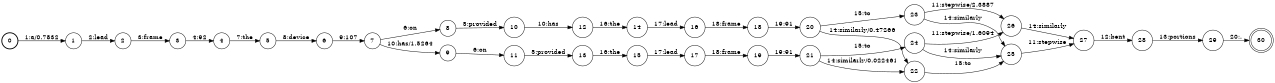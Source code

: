 digraph FST {
rankdir = LR;
size = "8.5,11";
label = "";
center = 1;
orientation = Portrait;
ranksep = "0.4";
nodesep = "0.25";
0 [label = "0", shape = circle, style = bold, fontsize = 14]
	0 -> 1 [label = "1:a/0.7832", fontsize = 14];
1 [label = "1", shape = circle, style = solid, fontsize = 14]
	1 -> 2 [label = "2:lead", fontsize = 14];
2 [label = "2", shape = circle, style = solid, fontsize = 14]
	2 -> 3 [label = "3:frame", fontsize = 14];
3 [label = "3", shape = circle, style = solid, fontsize = 14]
	3 -> 4 [label = "4:92", fontsize = 14];
4 [label = "4", shape = circle, style = solid, fontsize = 14]
	4 -> 5 [label = "7:the", fontsize = 14];
5 [label = "5", shape = circle, style = solid, fontsize = 14]
	5 -> 6 [label = "8:device", fontsize = 14];
6 [label = "6", shape = circle, style = solid, fontsize = 14]
	6 -> 7 [label = "9:107", fontsize = 14];
7 [label = "7", shape = circle, style = solid, fontsize = 14]
	7 -> 8 [label = "6:on", fontsize = 14];
	7 -> 9 [label = "10:has/1.5264", fontsize = 14];
8 [label = "8", shape = circle, style = solid, fontsize = 14]
	8 -> 10 [label = "5:provided", fontsize = 14];
9 [label = "9", shape = circle, style = solid, fontsize = 14]
	9 -> 11 [label = "6:on", fontsize = 14];
10 [label = "10", shape = circle, style = solid, fontsize = 14]
	10 -> 12 [label = "10:has", fontsize = 14];
11 [label = "11", shape = circle, style = solid, fontsize = 14]
	11 -> 13 [label = "5:provided", fontsize = 14];
12 [label = "12", shape = circle, style = solid, fontsize = 14]
	12 -> 14 [label = "16:the", fontsize = 14];
13 [label = "13", shape = circle, style = solid, fontsize = 14]
	13 -> 15 [label = "16:the", fontsize = 14];
14 [label = "14", shape = circle, style = solid, fontsize = 14]
	14 -> 16 [label = "17:lead", fontsize = 14];
15 [label = "15", shape = circle, style = solid, fontsize = 14]
	15 -> 17 [label = "17:lead", fontsize = 14];
16 [label = "16", shape = circle, style = solid, fontsize = 14]
	16 -> 18 [label = "18:frame", fontsize = 14];
17 [label = "17", shape = circle, style = solid, fontsize = 14]
	17 -> 19 [label = "18:frame", fontsize = 14];
18 [label = "18", shape = circle, style = solid, fontsize = 14]
	18 -> 20 [label = "19:91", fontsize = 14];
19 [label = "19", shape = circle, style = solid, fontsize = 14]
	19 -> 21 [label = "19:91", fontsize = 14];
20 [label = "20", shape = circle, style = solid, fontsize = 14]
	20 -> 22 [label = "14:similarly/0.47266", fontsize = 14];
	20 -> 23 [label = "15:to", fontsize = 14];
21 [label = "21", shape = circle, style = solid, fontsize = 14]
	21 -> 22 [label = "14:similarly/0.022461", fontsize = 14];
	21 -> 24 [label = "15:to", fontsize = 14];
22 [label = "22", shape = circle, style = solid, fontsize = 14]
	22 -> 25 [label = "15:to", fontsize = 14];
23 [label = "23", shape = circle, style = solid, fontsize = 14]
	23 -> 26 [label = "11:stepwise/2.3887", fontsize = 14];
	23 -> 25 [label = "14:similarly", fontsize = 14];
24 [label = "24", shape = circle, style = solid, fontsize = 14]
	24 -> 26 [label = "11:stepwise/1.6094", fontsize = 14];
	24 -> 25 [label = "14:similarly", fontsize = 14];
25 [label = "25", shape = circle, style = solid, fontsize = 14]
	25 -> 27 [label = "11:stepwise", fontsize = 14];
26 [label = "26", shape = circle, style = solid, fontsize = 14]
	26 -> 27 [label = "14:similarly", fontsize = 14];
27 [label = "27", shape = circle, style = solid, fontsize = 14]
	27 -> 28 [label = "12:bent", fontsize = 14];
28 [label = "28", shape = circle, style = solid, fontsize = 14]
	28 -> 29 [label = "13:portions", fontsize = 14];
29 [label = "29", shape = circle, style = solid, fontsize = 14]
	29 -> 30 [label = "20:.", fontsize = 14];
30 [label = "30", shape = doublecircle, style = solid, fontsize = 14]
}
